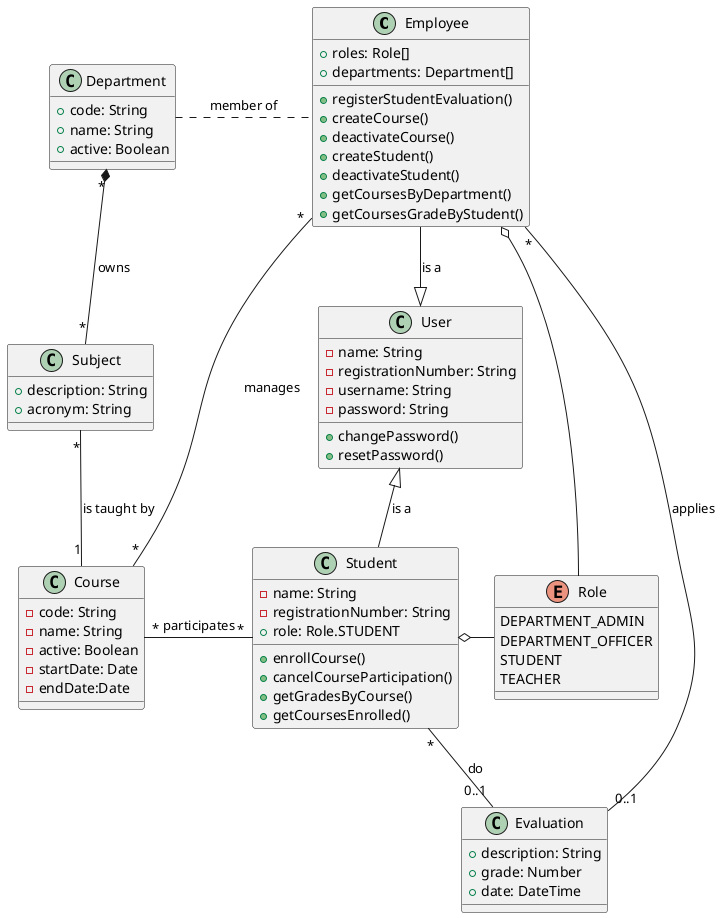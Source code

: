 @startuml
'https://plantuml.com/class-diagram

Employee o-r- Role
Student o-r- Role
Department "*" *-d- "*" Subject: owns
Subject "*" -- "1" Course: is taught by
Student "*" -l- "*" Course : participates
Employee "*" -d- "*" Course : manages
Student "*" -- "0..1" Evaluation : do
Employee "*" -r- "0..1" Evaluation : applies
Employee .l. Department : member of
User <|-u- Employee : is a
User <|-- Student : is a

class Department {
+code: String
+name: String
+active: Boolean
}

class Course {
-code: String
-name: String
-active: Boolean
-startDate: Date
-endDate:Date
}

class Subject {
+description: String
+acronym: String
}

class Evaluation {
+description: String
+grade: Number
+date: DateTime
}

class Student {
-name: String
-registrationNumber: String
+role: Role.STUDENT
+enrollCourse()
+cancelCourseParticipation()
+getGradesByCourse()
+getCoursesEnrolled()
}

class Employee {
+roles: Role[]
+departments: Department[]
+registerStudentEvaluation()
+createCourse()
+deactivateCourse()
+createStudent()
+deactivateStudent()
+getCoursesByDepartment()
+getCoursesGradeByStudent()
}

class User {
-name: String
-registrationNumber: String
-username: String
-password: String
+changePassword()
+resetPassword()
}

enum Role {
DEPARTMENT_ADMIN
DEPARTMENT_OFFICER
STUDENT
TEACHER
}

@enduml